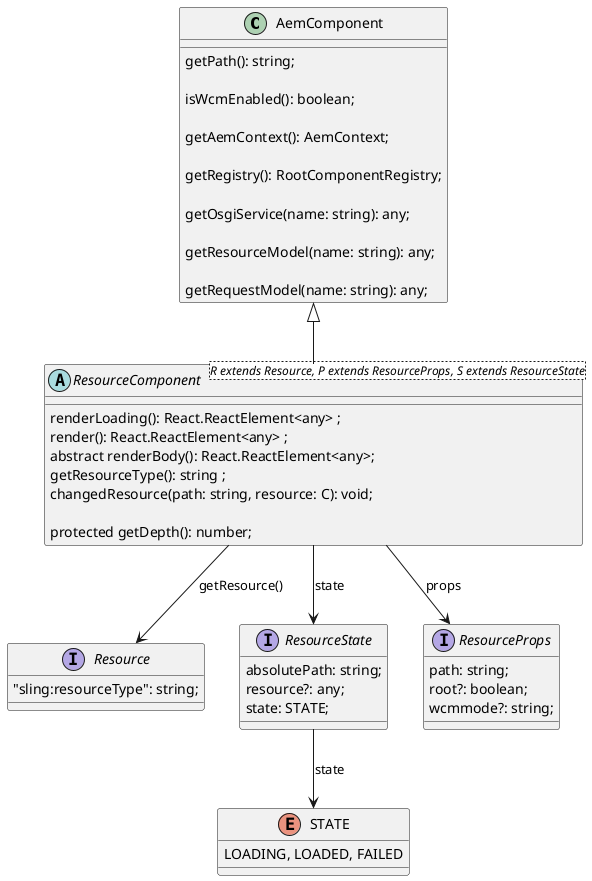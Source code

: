 @startuml

class AemComponent {
     getPath(): string;

     isWcmEnabled(): boolean;

     getAemContext(): AemContext;

     getRegistry(): RootComponentRegistry;

     getOsgiService(name: string): any;

     getResourceModel(name: string): any;

     getRequestModel(name: string): any;

}

interface Resource {
    "sling:resourceType": string;
}
 enum STATE {
    LOADING, LOADED, FAILED
}

 interface ResourceState {
    absolutePath: string;
    resource?: any;
    state: STATE;
}

 interface ResourceProps {
    path: string;
    root?: boolean;
    wcmmode?: string;
}


abstract class ResourceComponent<R extends Resource, P extends ResourceProps, S extends ResourceState> extends AemComponent {



    renderLoading(): React.ReactElement<any> ;
    render(): React.ReactElement<any> ;
    abstract renderBody(): React.ReactElement<any>;
    getResourceType(): string ;
    changedResource(path: string, resource: C): void;

    protected getDepth(): number;

}

ResourceComponent --> ResourceState : state
ResourceComponent --> ResourceProps : props
ResourceComponent --> Resource : getResource()
ResourceState --> STATE : state


@enduml